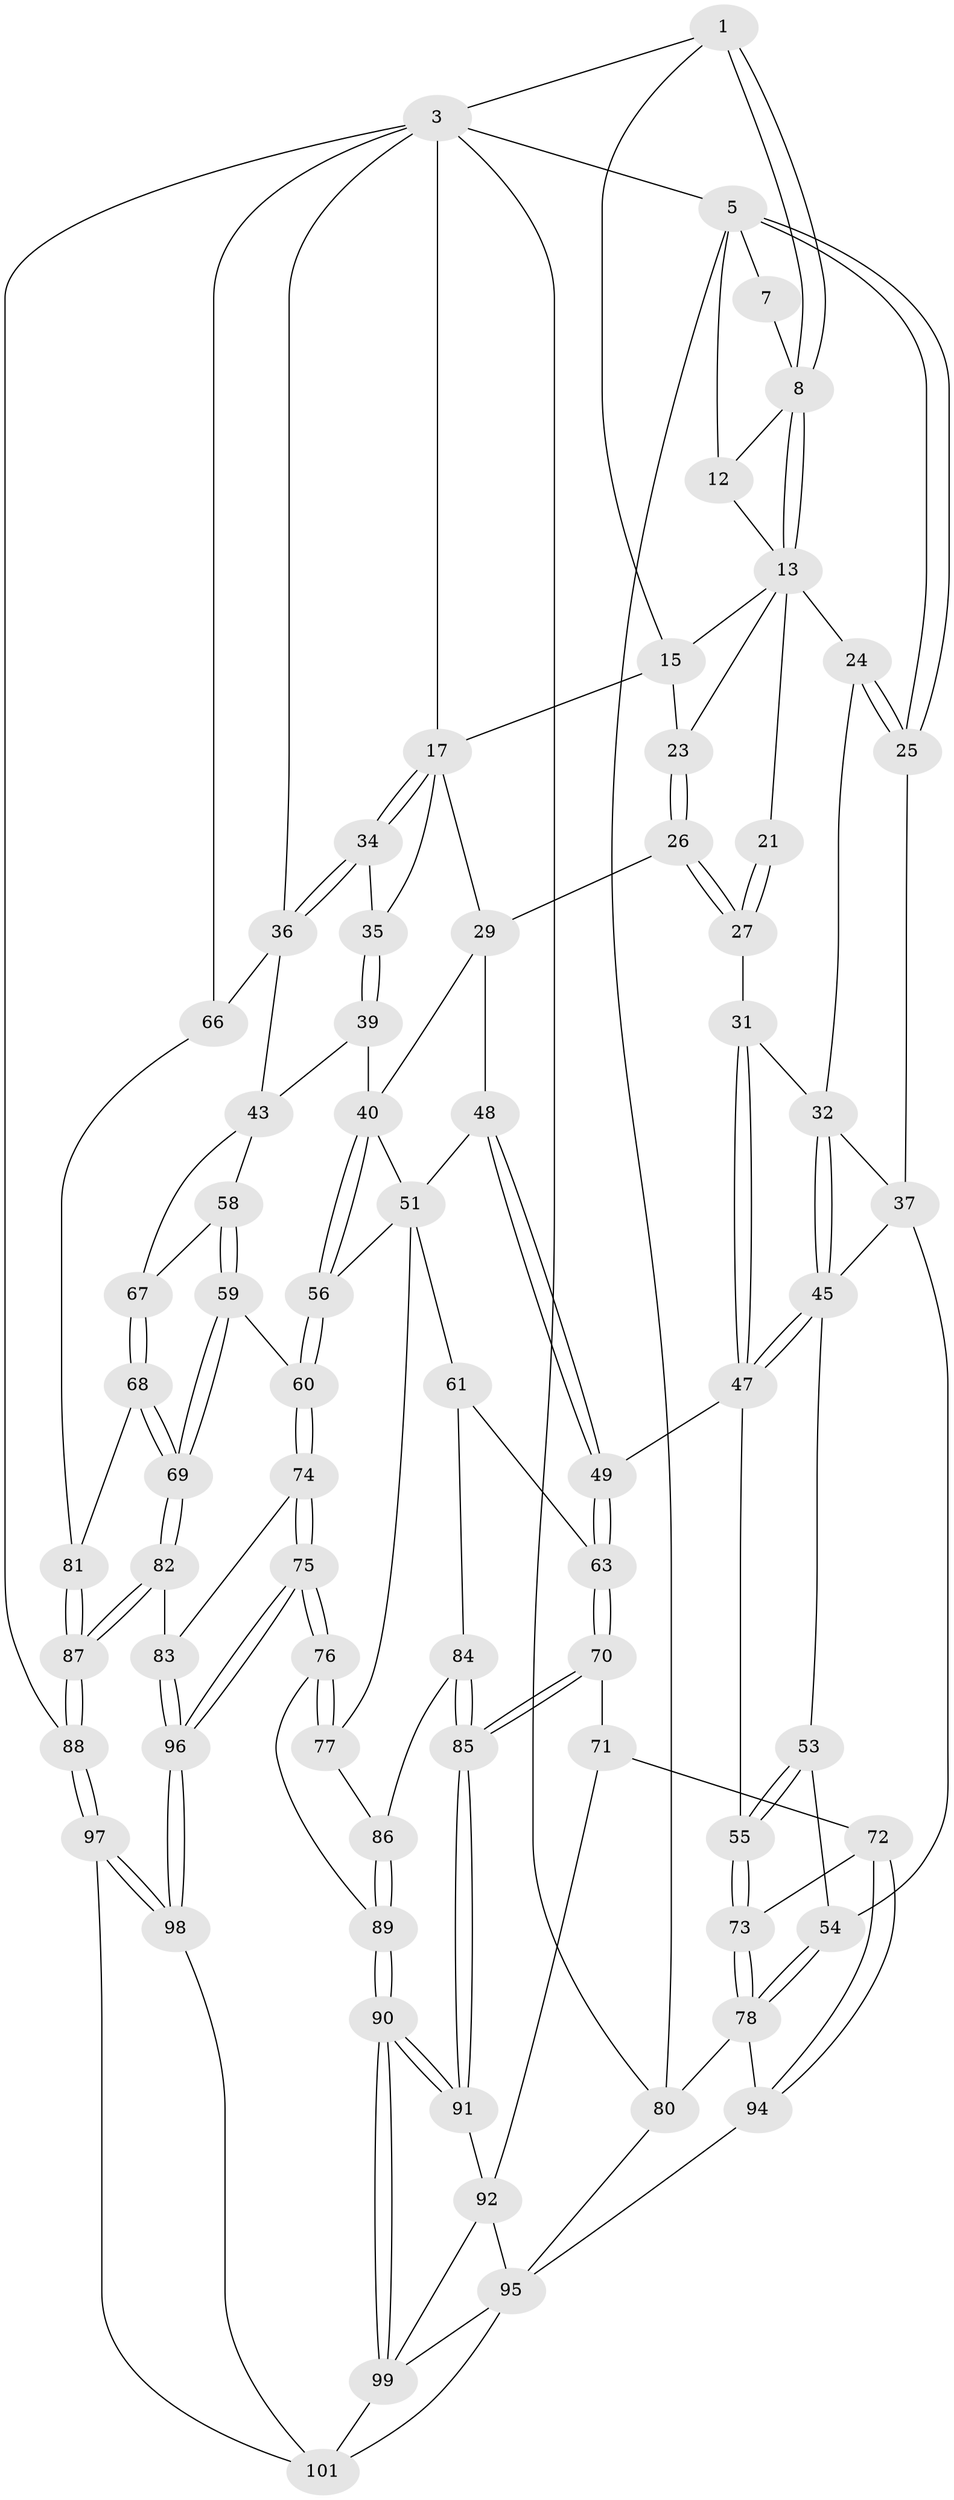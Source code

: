 // original degree distribution, {3: 0.019230769230769232, 4: 0.23076923076923078, 5: 0.5384615384615384, 6: 0.21153846153846154}
// Generated by graph-tools (version 1.1) at 2025/21/03/04/25 18:21:26]
// undirected, 72 vertices, 169 edges
graph export_dot {
graph [start="1"]
  node [color=gray90,style=filled];
  1 [pos="+0.25415070881060997+0",super="+2"];
  3 [pos="+1+0",super="+4"];
  5 [pos="+0+0",super="+6"];
  7 [pos="+0.16239077947271133+0",super="+10"];
  8 [pos="+0.2560638122759403+0.07056358223266314",super="+9"];
  12 [pos="+0.11388540438245578+0.10735701515809072"];
  13 [pos="+0.2573398250756915+0.07291773859934439",super="+14+16"];
  15 [pos="+0.47431231495590226+0",super="+19"];
  17 [pos="+0.7083398494910551+0.16806073417117143",super="+18"];
  21 [pos="+0.3239213796167033+0.22429942032854966"];
  23 [pos="+0.5567984478823373+0.1880633414639186"];
  24 [pos="+0.054583455447214595+0.24447639124716747"];
  25 [pos="+0+0.26393035595750824"];
  26 [pos="+0.3947910591478891+0.36666588921608756"];
  27 [pos="+0.3399390353271297+0.3464686360613405"];
  29 [pos="+0.5540473974259619+0.399658460676359",super="+30"];
  31 [pos="+0.33567633991249196+0.3485243481722132"];
  32 [pos="+0.3291852185304716+0.34969762057000153",super="+33"];
  34 [pos="+0.8898765895216321+0.332805912154387"];
  35 [pos="+0.7265377495792945+0.34984252496692225"];
  36 [pos="+1+0.36657461870149416",super="+42"];
  37 [pos="+0.10778469868545285+0.4477308292318845",super="+38"];
  39 [pos="+0.7003794723432327+0.5021773979324787"];
  40 [pos="+0.6798826415207267+0.5076378884587459",super="+41"];
  43 [pos="+1+0.47713339484665657",super="+44"];
  45 [pos="+0.15320166162307855+0.4936278151206241",super="+46"];
  47 [pos="+0.2795913972041607+0.5448462124313912",super="+50"];
  48 [pos="+0.4435177405420351+0.5165987374677896"];
  49 [pos="+0.3354958772700771+0.611702118910243"];
  51 [pos="+0.6229643159792607+0.5394260694099468",super="+57+52"];
  53 [pos="+0.11705885217457093+0.5880174648060938"];
  54 [pos="+0+0.49034055106166263"];
  55 [pos="+0.12939248095576034+0.6411810899422474"];
  56 [pos="+0.6775060445805458+0.6787590289535423"];
  58 [pos="+0.7646172513830677+0.6507147312939331"];
  59 [pos="+0.7430313053421881+0.6931832538406676"];
  60 [pos="+0.7086447986954256+0.6984597061277108"];
  61 [pos="+0.5119409519642926+0.6718809033377773",super="+62"];
  63 [pos="+0.3418507085819296+0.6510736075531467"];
  66 [pos="+1+0.5423326614209658"];
  67 [pos="+0.8605255474672386+0.6380677667506889"];
  68 [pos="+0.8391146415509216+0.7196538540791176"];
  69 [pos="+0.7879014262272105+0.735372852395912"];
  70 [pos="+0.2685729303830174+0.7489655280865352"];
  71 [pos="+0.24561709697432127+0.7506560029567652"];
  72 [pos="+0.15535893722924168+0.7356903732341136"];
  73 [pos="+0.11817856456235526+0.7012625059385862"];
  74 [pos="+0.6979582463524767+0.7239447611378284"];
  75 [pos="+0.616793678177099+0.8548163082432968"];
  76 [pos="+0.5775766110688235+0.8214325503825484"];
  77 [pos="+0.5564221064893837+0.7086079801731355"];
  78 [pos="+0+0.8198943718188603",super="+79"];
  80 [pos="+0+1"];
  81 [pos="+0.8865150792816839+0.7388917796318558"];
  82 [pos="+0.7916865713004303+0.8025636559821616"];
  83 [pos="+0.7442540715737+0.81371203666606"];
  84 [pos="+0.42409932175058823+0.7408928514328406"];
  85 [pos="+0.3171393859983277+0.802620900745725"];
  86 [pos="+0.4415567966820337+0.7879763342039285"];
  87 [pos="+0.9166841293688457+0.9298145318395309"];
  88 [pos="+1+1"];
  89 [pos="+0.45469211717534+0.8326011620535789"];
  90 [pos="+0.4101376043946088+0.8786375662879039"];
  91 [pos="+0.33515068715041424+0.8466727815065774"];
  92 [pos="+0.31376270108899457+0.8662264328217681",super="+93"];
  94 [pos="+0.14434525844156532+0.8942075178102029"];
  95 [pos="+0.18317075692914833+0.9262225500954684",super="+102"];
  96 [pos="+0.6250544943723065+0.870034103165765"];
  97 [pos="+0.8224639588183472+1"];
  98 [pos="+0.62939565603733+0.8973437698528637"];
  99 [pos="+0.4144026821614936+0.9049551756800985",super="+100"];
  101 [pos="+0.4553775454148103+0.9493303671206448",super="+103"];
  1 -- 8;
  1 -- 8;
  1 -- 3;
  1 -- 15;
  3 -- 17;
  3 -- 80;
  3 -- 66;
  3 -- 36;
  3 -- 5;
  3 -- 88;
  5 -- 25;
  5 -- 25;
  5 -- 80;
  5 -- 12;
  5 -- 7;
  7 -- 8 [weight=2];
  8 -- 13;
  8 -- 13;
  8 -- 12;
  12 -- 13;
  13 -- 24;
  13 -- 21 [weight=2];
  13 -- 23;
  13 -- 15;
  15 -- 17;
  15 -- 23;
  17 -- 34;
  17 -- 34;
  17 -- 35;
  17 -- 29;
  21 -- 27;
  21 -- 27;
  23 -- 26;
  23 -- 26;
  24 -- 25;
  24 -- 25;
  24 -- 32;
  25 -- 37;
  26 -- 27;
  26 -- 27;
  26 -- 29;
  27 -- 31;
  29 -- 40;
  29 -- 48;
  31 -- 32;
  31 -- 47;
  31 -- 47;
  32 -- 45;
  32 -- 45;
  32 -- 37;
  34 -- 35;
  34 -- 36;
  34 -- 36;
  35 -- 39;
  35 -- 39;
  36 -- 66;
  36 -- 43;
  37 -- 54;
  37 -- 45;
  39 -- 40;
  39 -- 43;
  40 -- 56;
  40 -- 56;
  40 -- 51;
  43 -- 67;
  43 -- 58;
  45 -- 47;
  45 -- 47;
  45 -- 53;
  47 -- 49;
  47 -- 55;
  48 -- 49;
  48 -- 49;
  48 -- 51;
  49 -- 63;
  49 -- 63;
  51 -- 56;
  51 -- 77;
  51 -- 61 [weight=2];
  53 -- 54;
  53 -- 55;
  53 -- 55;
  54 -- 78;
  54 -- 78;
  55 -- 73;
  55 -- 73;
  56 -- 60;
  56 -- 60;
  58 -- 59;
  58 -- 59;
  58 -- 67;
  59 -- 60;
  59 -- 69;
  59 -- 69;
  60 -- 74;
  60 -- 74;
  61 -- 84;
  61 -- 63;
  63 -- 70;
  63 -- 70;
  66 -- 81;
  67 -- 68;
  67 -- 68;
  68 -- 69;
  68 -- 69;
  68 -- 81;
  69 -- 82;
  69 -- 82;
  70 -- 71;
  70 -- 85;
  70 -- 85;
  71 -- 72;
  71 -- 92;
  72 -- 73;
  72 -- 94;
  72 -- 94;
  73 -- 78;
  73 -- 78;
  74 -- 75;
  74 -- 75;
  74 -- 83;
  75 -- 76;
  75 -- 76;
  75 -- 96;
  75 -- 96;
  76 -- 77;
  76 -- 77;
  76 -- 89;
  77 -- 86;
  78 -- 80;
  78 -- 94;
  80 -- 95;
  81 -- 87;
  81 -- 87;
  82 -- 83;
  82 -- 87;
  82 -- 87;
  83 -- 96;
  83 -- 96;
  84 -- 85;
  84 -- 85;
  84 -- 86;
  85 -- 91;
  85 -- 91;
  86 -- 89;
  86 -- 89;
  87 -- 88;
  87 -- 88;
  88 -- 97;
  88 -- 97;
  89 -- 90;
  89 -- 90;
  90 -- 91;
  90 -- 91;
  90 -- 99;
  90 -- 99;
  91 -- 92;
  92 -- 99;
  92 -- 95;
  94 -- 95;
  95 -- 99;
  95 -- 101;
  96 -- 98;
  96 -- 98;
  97 -- 98;
  97 -- 98;
  97 -- 101;
  98 -- 101;
  99 -- 101;
}
